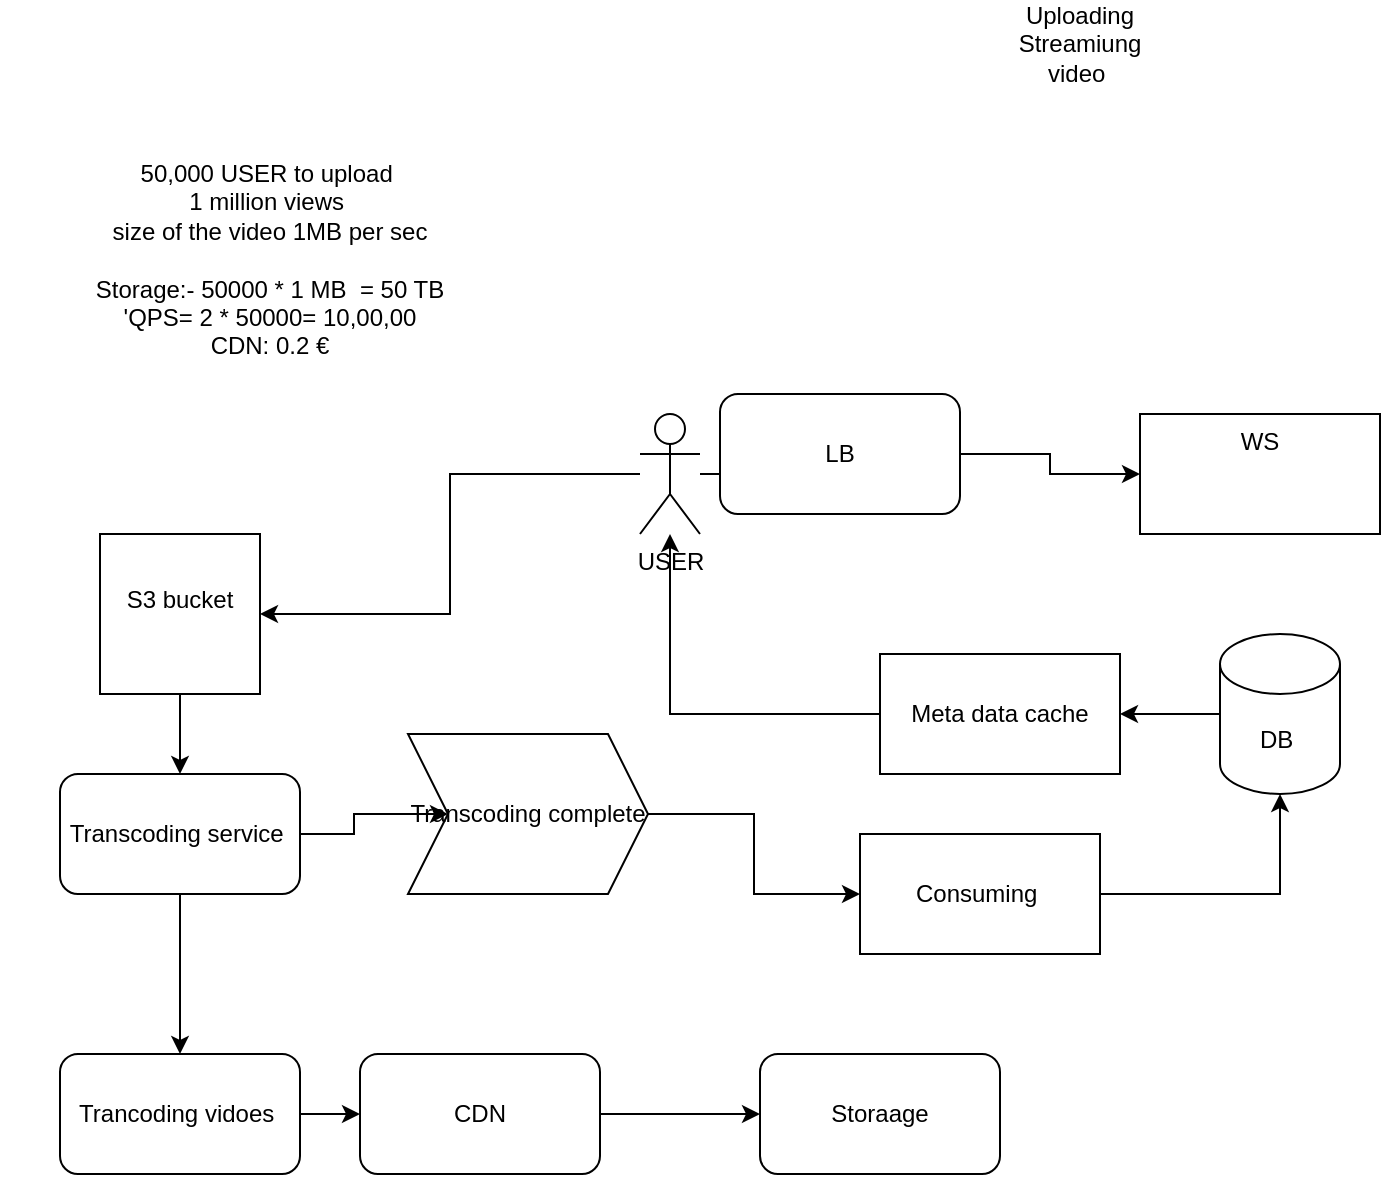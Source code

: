 <mxfile version="24.2.8" type="github">
  <diagram name="Page-1" id="CedjX3xebGfYe28AXzMQ">
    <mxGraphModel dx="954" dy="606" grid="1" gridSize="10" guides="1" tooltips="1" connect="1" arrows="1" fold="1" page="1" pageScale="1" pageWidth="827" pageHeight="1169" math="0" shadow="0">
      <root>
        <mxCell id="0" />
        <mxCell id="1" parent="0" />
        <mxCell id="mnCt-tjT5nbHN6Y96Een-1" value="50,000 USER to upload&amp;nbsp;&lt;div&gt;1 million views&amp;nbsp;&lt;/div&gt;&lt;div&gt;size of the video 1MB per sec&lt;/div&gt;&lt;div&gt;&lt;br&gt;&lt;/div&gt;&lt;div&gt;Storage:- 50000 * 1 MB&amp;nbsp; = 50 TB&lt;/div&gt;&lt;div&gt;&#39;QPS= 2 * 50000= 10,00,00&lt;/div&gt;&lt;div&gt;CDN: 0.2 €&lt;/div&gt;&lt;div&gt;&lt;br&gt;&lt;/div&gt;" style="text;html=1;align=center;verticalAlign=middle;whiteSpace=wrap;rounded=0;" vertex="1" parent="1">
          <mxGeometry x="90" y="60" width="270" height="180" as="geometry" />
        </mxCell>
        <mxCell id="mnCt-tjT5nbHN6Y96Een-3" style="edgeStyle=orthogonalEdgeStyle;rounded=0;orthogonalLoop=1;jettySize=auto;html=1;" edge="1" parent="1" source="mnCt-tjT5nbHN6Y96Een-2" target="mnCt-tjT5nbHN6Y96Een-5">
          <mxGeometry relative="1" as="geometry">
            <mxPoint x="270" y="340" as="targetPoint" />
          </mxGeometry>
        </mxCell>
        <mxCell id="mnCt-tjT5nbHN6Y96Een-23" value="" style="edgeStyle=orthogonalEdgeStyle;rounded=0;orthogonalLoop=1;jettySize=auto;html=1;" edge="1" parent="1" source="mnCt-tjT5nbHN6Y96Een-24" target="mnCt-tjT5nbHN6Y96Een-22">
          <mxGeometry relative="1" as="geometry" />
        </mxCell>
        <mxCell id="mnCt-tjT5nbHN6Y96Een-2" value="USER" style="shape=umlActor;verticalLabelPosition=bottom;verticalAlign=top;html=1;outlineConnect=0;" vertex="1" parent="1">
          <mxGeometry x="410" y="220" width="30" height="60" as="geometry" />
        </mxCell>
        <mxCell id="mnCt-tjT5nbHN6Y96Een-4" value="Uploading&lt;div&gt;Streamiung video&amp;nbsp;&lt;/div&gt;" style="text;html=1;align=center;verticalAlign=middle;whiteSpace=wrap;rounded=0;" vertex="1" parent="1">
          <mxGeometry x="600" y="20" width="60" height="30" as="geometry" />
        </mxCell>
        <mxCell id="mnCt-tjT5nbHN6Y96Een-6" style="edgeStyle=orthogonalEdgeStyle;rounded=0;orthogonalLoop=1;jettySize=auto;html=1;" edge="1" parent="1" source="mnCt-tjT5nbHN6Y96Een-5" target="mnCt-tjT5nbHN6Y96Een-7">
          <mxGeometry relative="1" as="geometry">
            <mxPoint x="180" y="430" as="targetPoint" />
          </mxGeometry>
        </mxCell>
        <mxCell id="mnCt-tjT5nbHN6Y96Een-5" value="S3 bucket&lt;div&gt;&lt;br&gt;&lt;/div&gt;" style="whiteSpace=wrap;html=1;aspect=fixed;" vertex="1" parent="1">
          <mxGeometry x="140" y="280" width="80" height="80" as="geometry" />
        </mxCell>
        <mxCell id="mnCt-tjT5nbHN6Y96Een-9" value="" style="edgeStyle=orthogonalEdgeStyle;rounded=0;orthogonalLoop=1;jettySize=auto;html=1;" edge="1" parent="1" source="mnCt-tjT5nbHN6Y96Een-7" target="mnCt-tjT5nbHN6Y96Een-8">
          <mxGeometry relative="1" as="geometry" />
        </mxCell>
        <mxCell id="mnCt-tjT5nbHN6Y96Een-13" style="edgeStyle=orthogonalEdgeStyle;rounded=0;orthogonalLoop=1;jettySize=auto;html=1;entryX=0;entryY=0.5;entryDx=0;entryDy=0;" edge="1" parent="1" source="mnCt-tjT5nbHN6Y96Een-7" target="mnCt-tjT5nbHN6Y96Een-12">
          <mxGeometry relative="1" as="geometry" />
        </mxCell>
        <mxCell id="mnCt-tjT5nbHN6Y96Een-7" value="Transcoding service&amp;nbsp;" style="rounded=1;whiteSpace=wrap;html=1;" vertex="1" parent="1">
          <mxGeometry x="120" y="400" width="120" height="60" as="geometry" />
        </mxCell>
        <mxCell id="mnCt-tjT5nbHN6Y96Een-10" style="edgeStyle=orthogonalEdgeStyle;rounded=0;orthogonalLoop=1;jettySize=auto;html=1;" edge="1" parent="1" source="mnCt-tjT5nbHN6Y96Een-8" target="mnCt-tjT5nbHN6Y96Een-11">
          <mxGeometry relative="1" as="geometry">
            <mxPoint x="330" y="570" as="targetPoint" />
          </mxGeometry>
        </mxCell>
        <mxCell id="mnCt-tjT5nbHN6Y96Een-8" value="Trancoding vidoes&amp;nbsp;" style="whiteSpace=wrap;html=1;rounded=1;" vertex="1" parent="1">
          <mxGeometry x="120" y="540" width="120" height="60" as="geometry" />
        </mxCell>
        <mxCell id="mnCt-tjT5nbHN6Y96Een-28" value="" style="edgeStyle=orthogonalEdgeStyle;rounded=0;orthogonalLoop=1;jettySize=auto;html=1;" edge="1" parent="1" source="mnCt-tjT5nbHN6Y96Een-11" target="mnCt-tjT5nbHN6Y96Een-27">
          <mxGeometry relative="1" as="geometry" />
        </mxCell>
        <mxCell id="mnCt-tjT5nbHN6Y96Een-11" value="CDN" style="rounded=1;whiteSpace=wrap;html=1;" vertex="1" parent="1">
          <mxGeometry x="270" y="540" width="120" height="60" as="geometry" />
        </mxCell>
        <mxCell id="mnCt-tjT5nbHN6Y96Een-15" value="" style="edgeStyle=orthogonalEdgeStyle;rounded=0;orthogonalLoop=1;jettySize=auto;html=1;" edge="1" parent="1" source="mnCt-tjT5nbHN6Y96Een-12" target="mnCt-tjT5nbHN6Y96Een-14">
          <mxGeometry relative="1" as="geometry" />
        </mxCell>
        <mxCell id="mnCt-tjT5nbHN6Y96Een-12" value="Transcoding complete" style="shape=step;perimeter=stepPerimeter;whiteSpace=wrap;html=1;fixedSize=1;" vertex="1" parent="1">
          <mxGeometry x="294" y="380" width="120" height="80" as="geometry" />
        </mxCell>
        <mxCell id="mnCt-tjT5nbHN6Y96Een-17" value="" style="edgeStyle=orthogonalEdgeStyle;rounded=0;orthogonalLoop=1;jettySize=auto;html=1;" edge="1" parent="1" source="mnCt-tjT5nbHN6Y96Een-14" target="mnCt-tjT5nbHN6Y96Een-18">
          <mxGeometry relative="1" as="geometry">
            <mxPoint x="580" y="350" as="targetPoint" />
          </mxGeometry>
        </mxCell>
        <mxCell id="mnCt-tjT5nbHN6Y96Een-14" value="Consuming&amp;nbsp;" style="whiteSpace=wrap;html=1;" vertex="1" parent="1">
          <mxGeometry x="520" y="430" width="120" height="60" as="geometry" />
        </mxCell>
        <mxCell id="mnCt-tjT5nbHN6Y96Een-20" value="" style="edgeStyle=orthogonalEdgeStyle;rounded=0;orthogonalLoop=1;jettySize=auto;html=1;" edge="1" parent="1" source="mnCt-tjT5nbHN6Y96Een-18" target="mnCt-tjT5nbHN6Y96Een-19">
          <mxGeometry relative="1" as="geometry" />
        </mxCell>
        <mxCell id="mnCt-tjT5nbHN6Y96Een-18" value="DB&amp;nbsp;" style="shape=cylinder3;whiteSpace=wrap;html=1;boundedLbl=1;backgroundOutline=1;size=15;" vertex="1" parent="1">
          <mxGeometry x="700" y="330" width="60" height="80" as="geometry" />
        </mxCell>
        <mxCell id="mnCt-tjT5nbHN6Y96Een-21" style="edgeStyle=orthogonalEdgeStyle;rounded=0;orthogonalLoop=1;jettySize=auto;html=1;" edge="1" parent="1" source="mnCt-tjT5nbHN6Y96Een-19" target="mnCt-tjT5nbHN6Y96Een-2">
          <mxGeometry relative="1" as="geometry" />
        </mxCell>
        <mxCell id="mnCt-tjT5nbHN6Y96Een-19" value="Meta data cache" style="whiteSpace=wrap;html=1;" vertex="1" parent="1">
          <mxGeometry x="530" y="340" width="120" height="60" as="geometry" />
        </mxCell>
        <mxCell id="mnCt-tjT5nbHN6Y96Een-22" value="WS" style="whiteSpace=wrap;html=1;verticalAlign=top;" vertex="1" parent="1">
          <mxGeometry x="660" y="220" width="120" height="60" as="geometry" />
        </mxCell>
        <mxCell id="mnCt-tjT5nbHN6Y96Een-25" value="" style="edgeStyle=orthogonalEdgeStyle;rounded=0;orthogonalLoop=1;jettySize=auto;html=1;" edge="1" parent="1" source="mnCt-tjT5nbHN6Y96Een-2" target="mnCt-tjT5nbHN6Y96Een-24">
          <mxGeometry relative="1" as="geometry">
            <mxPoint x="440" y="250" as="sourcePoint" />
            <mxPoint x="560" y="240" as="targetPoint" />
          </mxGeometry>
        </mxCell>
        <mxCell id="mnCt-tjT5nbHN6Y96Een-24" value="LB" style="rounded=1;whiteSpace=wrap;html=1;" vertex="1" parent="1">
          <mxGeometry x="450" y="210" width="120" height="60" as="geometry" />
        </mxCell>
        <mxCell id="mnCt-tjT5nbHN6Y96Een-27" value="Storaage" style="whiteSpace=wrap;html=1;rounded=1;" vertex="1" parent="1">
          <mxGeometry x="470" y="540" width="120" height="60" as="geometry" />
        </mxCell>
      </root>
    </mxGraphModel>
  </diagram>
</mxfile>
